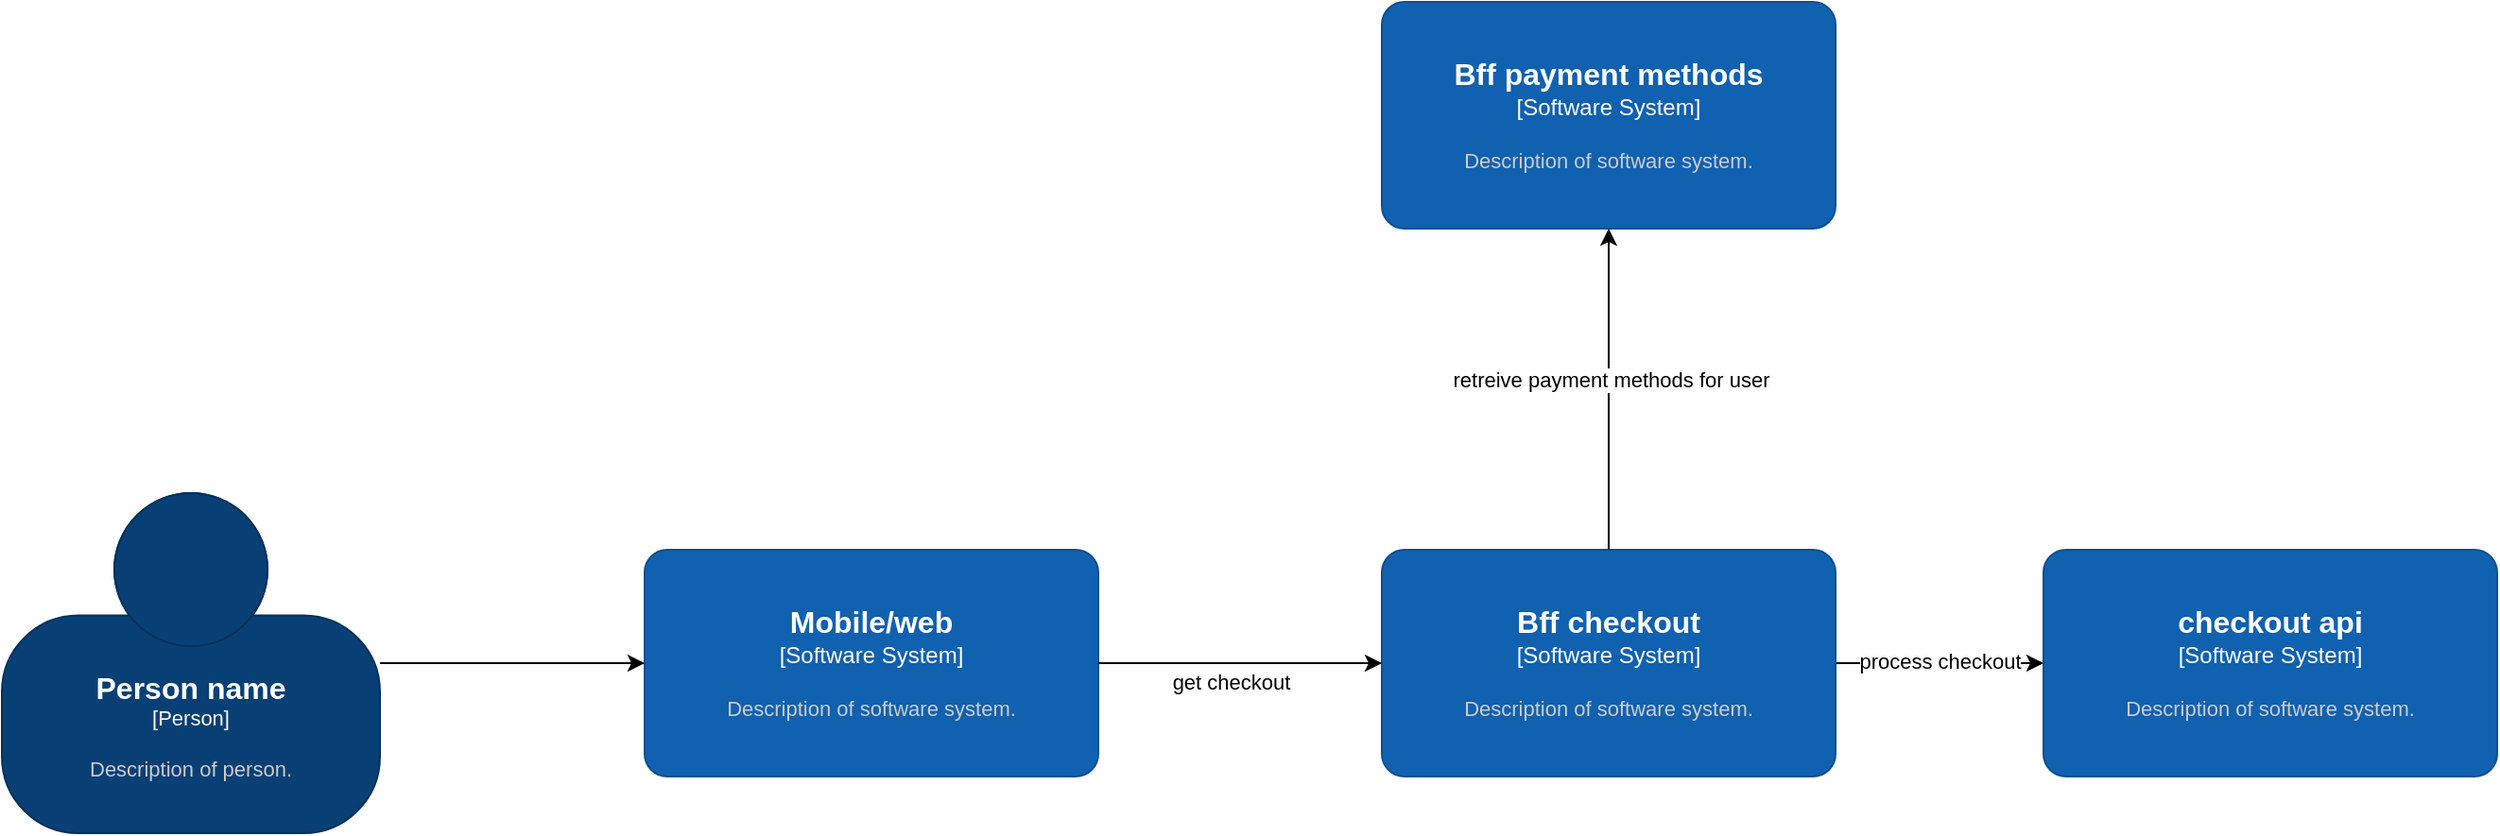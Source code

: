 <mxfile version="24.2.1" type="device">
  <diagram name="Page-1" id="G9Ba-6ErA9rb_-RgnL4c">
    <mxGraphModel dx="2232" dy="1048" grid="1" gridSize="10" guides="1" tooltips="1" connect="1" arrows="1" fold="1" page="1" pageScale="1" pageWidth="850" pageHeight="1100" math="0" shadow="0">
      <root>
        <mxCell id="0" />
        <mxCell id="1" parent="0" />
        <object placeholders="1" c4Name="Person name" c4Type="Person" c4Description="Description of person." label="&lt;font style=&quot;font-size: 16px&quot;&gt;&lt;b&gt;%c4Name%&lt;/b&gt;&lt;/font&gt;&lt;div&gt;[%c4Type%]&lt;/div&gt;&lt;br&gt;&lt;div&gt;&lt;font style=&quot;font-size: 11px&quot;&gt;&lt;font color=&quot;#cccccc&quot;&gt;%c4Description%&lt;/font&gt;&lt;/div&gt;" id="ZFva_iD_geyQmO1ItVGe-1">
          <mxCell style="html=1;fontSize=11;dashed=0;whiteSpace=wrap;fillColor=#083F75;strokeColor=#06315C;fontColor=#ffffff;shape=mxgraph.c4.person2;align=center;metaEdit=1;points=[[0.5,0,0],[1,0.5,0],[1,0.75,0],[0.75,1,0],[0.5,1,0],[0.25,1,0],[0,0.75,0],[0,0.5,0]];resizable=0;" vertex="1" parent="1">
            <mxGeometry x="150" y="380" width="200" height="180" as="geometry" />
          </mxCell>
        </object>
        <object placeholders="1" c4Name="Mobile/web" c4Type="Software System" c4Description="Description of software system." label="&lt;font style=&quot;font-size: 16px&quot;&gt;&lt;b&gt;%c4Name%&lt;/b&gt;&lt;/font&gt;&lt;div&gt;[%c4Type%]&lt;/div&gt;&lt;br&gt;&lt;div&gt;&lt;font style=&quot;font-size: 11px&quot;&gt;&lt;font color=&quot;#cccccc&quot;&gt;%c4Description%&lt;/font&gt;&lt;/div&gt;" id="ZFva_iD_geyQmO1ItVGe-2">
          <mxCell style="rounded=1;whiteSpace=wrap;html=1;labelBackgroundColor=none;fillColor=#1061B0;fontColor=#ffffff;align=center;arcSize=10;strokeColor=#0D5091;metaEdit=1;resizable=0;points=[[0.25,0,0],[0.5,0,0],[0.75,0,0],[1,0.25,0],[1,0.5,0],[1,0.75,0],[0.75,1,0],[0.5,1,0],[0.25,1,0],[0,0.75,0],[0,0.5,0],[0,0.25,0]];" vertex="1" parent="1">
            <mxGeometry x="490" y="410" width="240" height="120" as="geometry" />
          </mxCell>
        </object>
        <mxCell id="ZFva_iD_geyQmO1ItVGe-3" style="edgeStyle=orthogonalEdgeStyle;rounded=0;orthogonalLoop=1;jettySize=auto;html=1;entryX=0;entryY=0.5;entryDx=0;entryDy=0;entryPerimeter=0;" edge="1" parent="1" source="ZFva_iD_geyQmO1ItVGe-1" target="ZFva_iD_geyQmO1ItVGe-2">
          <mxGeometry relative="1" as="geometry" />
        </mxCell>
        <mxCell id="ZFva_iD_geyQmO1ItVGe-12" style="edgeStyle=orthogonalEdgeStyle;rounded=0;orthogonalLoop=1;jettySize=auto;html=1;" edge="1" parent="1" source="ZFva_iD_geyQmO1ItVGe-4" target="ZFva_iD_geyQmO1ItVGe-11">
          <mxGeometry relative="1" as="geometry" />
        </mxCell>
        <mxCell id="ZFva_iD_geyQmO1ItVGe-13" value="process checkout" style="edgeLabel;html=1;align=center;verticalAlign=middle;resizable=0;points=[];" vertex="1" connectable="0" parent="ZFva_iD_geyQmO1ItVGe-12">
          <mxGeometry x="-0.012" y="1" relative="1" as="geometry">
            <mxPoint as="offset" />
          </mxGeometry>
        </mxCell>
        <object placeholders="1" c4Name="Bff checkout" c4Type="Software System" c4Description="Description of software system." label="&lt;font style=&quot;font-size: 16px&quot;&gt;&lt;b&gt;%c4Name%&lt;/b&gt;&lt;/font&gt;&lt;div&gt;[%c4Type%]&lt;/div&gt;&lt;br&gt;&lt;div&gt;&lt;font style=&quot;font-size: 11px&quot;&gt;&lt;font color=&quot;#cccccc&quot;&gt;%c4Description%&lt;/font&gt;&lt;/div&gt;" id="ZFva_iD_geyQmO1ItVGe-4">
          <mxCell style="rounded=1;whiteSpace=wrap;html=1;labelBackgroundColor=none;fillColor=#1061B0;fontColor=#ffffff;align=center;arcSize=10;strokeColor=#0D5091;metaEdit=1;resizable=0;points=[[0.25,0,0],[0.5,0,0],[0.75,0,0],[1,0.25,0],[1,0.5,0],[1,0.75,0],[0.75,1,0],[0.5,1,0],[0.25,1,0],[0,0.75,0],[0,0.5,0],[0,0.25,0]];" vertex="1" parent="1">
            <mxGeometry x="880" y="410" width="240" height="120" as="geometry" />
          </mxCell>
        </object>
        <mxCell id="ZFva_iD_geyQmO1ItVGe-5" style="edgeStyle=orthogonalEdgeStyle;rounded=0;orthogonalLoop=1;jettySize=auto;html=1;entryX=0;entryY=0.5;entryDx=0;entryDy=0;entryPerimeter=0;" edge="1" parent="1" source="ZFva_iD_geyQmO1ItVGe-2" target="ZFva_iD_geyQmO1ItVGe-4">
          <mxGeometry relative="1" as="geometry" />
        </mxCell>
        <mxCell id="ZFva_iD_geyQmO1ItVGe-10" value="get checkout" style="edgeLabel;html=1;align=center;verticalAlign=middle;resizable=0;points=[];" vertex="1" connectable="0" parent="ZFva_iD_geyQmO1ItVGe-5">
          <mxGeometry x="-0.267" y="-5" relative="1" as="geometry">
            <mxPoint x="15" y="5" as="offset" />
          </mxGeometry>
        </mxCell>
        <object placeholders="1" c4Name="Bff payment methods" c4Type="Software System" c4Description="Description of software system." label="&lt;font style=&quot;font-size: 16px&quot;&gt;&lt;b&gt;%c4Name%&lt;/b&gt;&lt;/font&gt;&lt;div&gt;[%c4Type%]&lt;/div&gt;&lt;br&gt;&lt;div&gt;&lt;font style=&quot;font-size: 11px&quot;&gt;&lt;font color=&quot;#cccccc&quot;&gt;%c4Description%&lt;/font&gt;&lt;/div&gt;" id="ZFva_iD_geyQmO1ItVGe-7">
          <mxCell style="rounded=1;whiteSpace=wrap;html=1;labelBackgroundColor=none;fillColor=#1061B0;fontColor=#ffffff;align=center;arcSize=10;strokeColor=#0D5091;metaEdit=1;resizable=0;points=[[0.25,0,0],[0.5,0,0],[0.75,0,0],[1,0.25,0],[1,0.5,0],[1,0.75,0],[0.75,1,0],[0.5,1,0],[0.25,1,0],[0,0.75,0],[0,0.5,0],[0,0.25,0]];" vertex="1" parent="1">
            <mxGeometry x="880" y="120" width="240" height="120" as="geometry" />
          </mxCell>
        </object>
        <mxCell id="ZFva_iD_geyQmO1ItVGe-8" style="edgeStyle=orthogonalEdgeStyle;rounded=0;orthogonalLoop=1;jettySize=auto;html=1;entryX=0.5;entryY=1;entryDx=0;entryDy=0;entryPerimeter=0;" edge="1" parent="1" source="ZFva_iD_geyQmO1ItVGe-4" target="ZFva_iD_geyQmO1ItVGe-7">
          <mxGeometry relative="1" as="geometry" />
        </mxCell>
        <mxCell id="ZFva_iD_geyQmO1ItVGe-9" value="retreive payment methods for user" style="edgeLabel;html=1;align=center;verticalAlign=middle;resizable=0;points=[];" vertex="1" connectable="0" parent="ZFva_iD_geyQmO1ItVGe-8">
          <mxGeometry x="0.059" y="-1" relative="1" as="geometry">
            <mxPoint as="offset" />
          </mxGeometry>
        </mxCell>
        <object placeholders="1" c4Name="checkout api" c4Type="Software System" c4Description="Description of software system." label="&lt;font style=&quot;font-size: 16px&quot;&gt;&lt;b&gt;%c4Name%&lt;/b&gt;&lt;/font&gt;&lt;div&gt;[%c4Type%]&lt;/div&gt;&lt;br&gt;&lt;div&gt;&lt;font style=&quot;font-size: 11px&quot;&gt;&lt;font color=&quot;#cccccc&quot;&gt;%c4Description%&lt;/font&gt;&lt;/div&gt;" id="ZFva_iD_geyQmO1ItVGe-11">
          <mxCell style="rounded=1;whiteSpace=wrap;html=1;labelBackgroundColor=none;fillColor=#1061B0;fontColor=#ffffff;align=center;arcSize=10;strokeColor=#0D5091;metaEdit=1;resizable=0;points=[[0.25,0,0],[0.5,0,0],[0.75,0,0],[1,0.25,0],[1,0.5,0],[1,0.75,0],[0.75,1,0],[0.5,1,0],[0.25,1,0],[0,0.75,0],[0,0.5,0],[0,0.25,0]];" vertex="1" parent="1">
            <mxGeometry x="1230" y="410" width="240" height="120" as="geometry" />
          </mxCell>
        </object>
      </root>
    </mxGraphModel>
  </diagram>
</mxfile>
